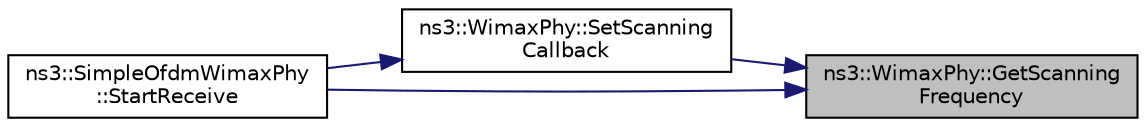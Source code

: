 digraph "ns3::WimaxPhy::GetScanningFrequency"
{
 // LATEX_PDF_SIZE
  edge [fontname="Helvetica",fontsize="10",labelfontname="Helvetica",labelfontsize="10"];
  node [fontname="Helvetica",fontsize="10",shape=record];
  rankdir="RL";
  Node1 [label="ns3::WimaxPhy::GetScanning\lFrequency",height=0.2,width=0.4,color="black", fillcolor="grey75", style="filled", fontcolor="black",tooltip="Get the scanning frequency."];
  Node1 -> Node2 [dir="back",color="midnightblue",fontsize="10",style="solid",fontname="Helvetica"];
  Node2 [label="ns3::WimaxPhy::SetScanning\lCallback",height=0.2,width=0.4,color="black", fillcolor="white", style="filled",URL="$classns3_1_1_wimax_phy.html#ae2ec7d4b0b4049aff280daaa607744ba",tooltip="calls the scanning call back function"];
  Node2 -> Node3 [dir="back",color="midnightblue",fontsize="10",style="solid",fontname="Helvetica"];
  Node3 [label="ns3::SimpleOfdmWimaxPhy\l::StartReceive",height=0.2,width=0.4,color="black", fillcolor="white", style="filled",URL="$classns3_1_1_simple_ofdm_wimax_phy.html#afd0ada1680b119d166fb3cf65d804f13",tooltip="start the reception of a fec block"];
  Node1 -> Node3 [dir="back",color="midnightblue",fontsize="10",style="solid",fontname="Helvetica"];
}
